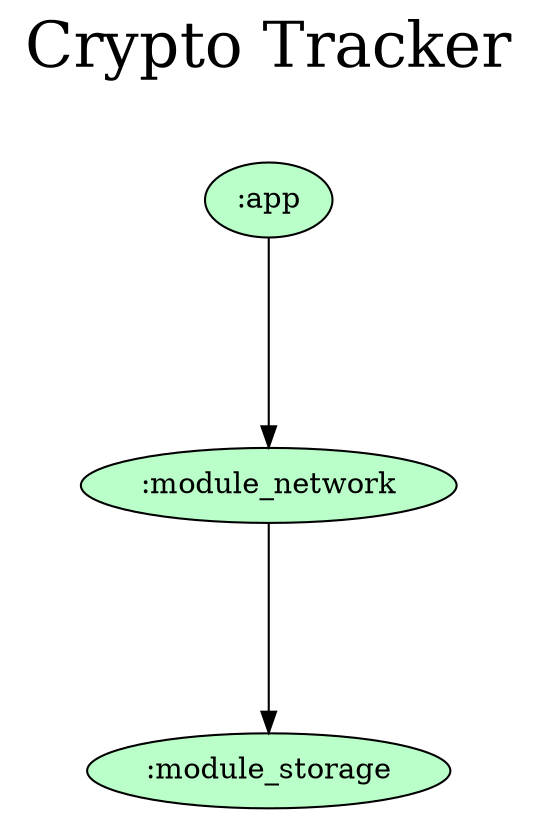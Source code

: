 digraph {
  graph [label="Crypto Tracker\n ",labelloc=t,fontsize=30,ranksep=1.4];
  node [style=filled, fillcolor="#bbbbbb"];
  rankdir=TB;

  # Projects

  ":app" [fillcolor="#baffc9"];
  ":module_network" [fillcolor="#baffc9"];
  ":module_storage" [fillcolor="#baffc9"];

  {rank = same;}

  # Dependencies

  ":app" -> ":module_network"
  ":module_network" -> ":module_storage"
}
